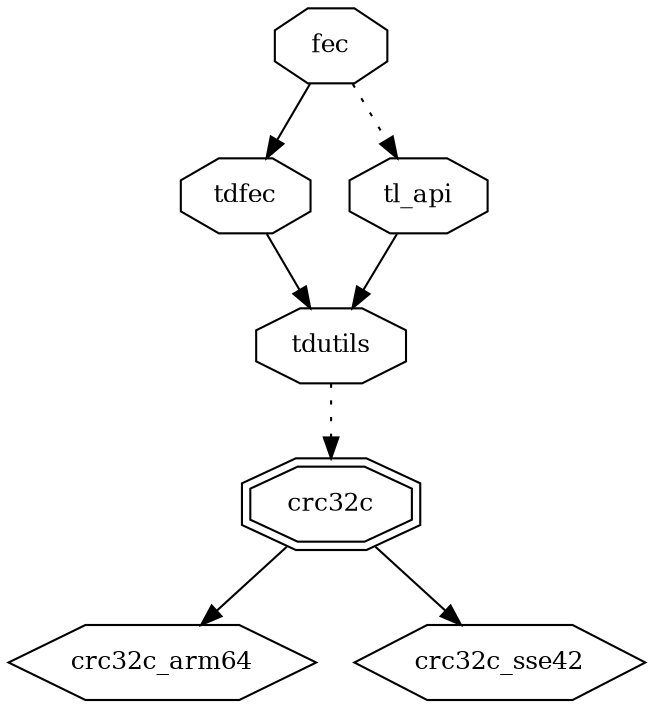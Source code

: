 digraph "fec" {
node [
  fontsize = "12"
];
    "node55" [ label = "fec", shape = octagon ];
    "node46" [ label = "tdfec", shape = octagon ];
    "node55" -> "node46"  // fec -> tdfec
    "node5" [ label = "tdutils", shape = octagon ];
    "node46" -> "node5"  // tdfec -> tdutils
    "node6" [ label = "crc32c", shape = doubleoctagon ];
    "node5" -> "node6" [ style = dotted ] // tdutils -> crc32c
    "node7" [ label = "crc32c_arm64", shape = hexagon ];
    "node6" -> "node7"  // crc32c -> crc32c_arm64
    "node8" [ label = "crc32c_sse42", shape = hexagon ];
    "node6" -> "node8"  // crc32c -> crc32c_sse42
    "node10" [ label = "tl_api", shape = octagon ];
    "node55" -> "node10" [ style = dotted ] // fec -> tl_api
    "node5" [ label = "tdutils", shape = octagon ];
    "node10" -> "node5"  // tl_api -> tdutils
}
